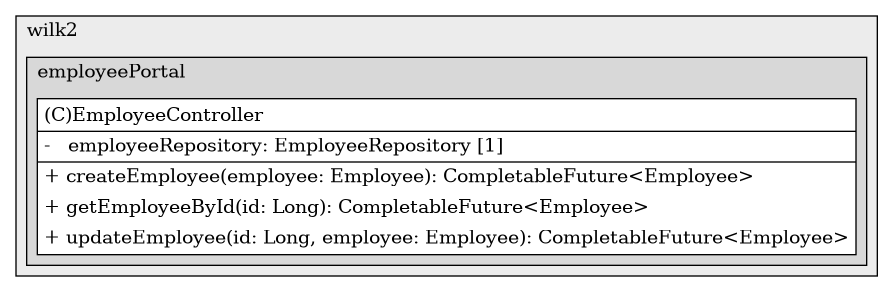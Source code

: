@startuml

/' diagram meta data start
config=StructureConfiguration;
{
  "projectClassification": {
    "searchMode": "OpenProject", // OpenProject, AllProjects
    "includedProjects": "",
    "pathEndKeywords": "*.impl",
    "isClientPath": "",
    "isClientName": "",
    "isTestPath": "",
    "isTestName": "",
    "isMappingPath": "",
    "isMappingName": "",
    "isDataAccessPath": "",
    "isDataAccessName": "",
    "isDataStructurePath": "",
    "isDataStructureName": "",
    "isInterfaceStructuresPath": "",
    "isInterfaceStructuresName": "",
    "isEntryPointPath": "",
    "isEntryPointName": "",
    "treatFinalFieldsAsMandatory": false
  },
  "graphRestriction": {
    "classPackageExcludeFilter": "",
    "classPackageIncludeFilter": "",
    "classNameExcludeFilter": "",
    "classNameIncludeFilter": "",
    "methodNameExcludeFilter": "",
    "methodNameIncludeFilter": "",
    "removeByInheritance": "", // inheritance/annotation based filtering is done in a second step
    "removeByAnnotation": "",
    "removeByClassPackage": "", // cleanup the graph after inheritance/annotation based filtering is done
    "removeByClassName": "",
    "cutMappings": false,
    "cutEnum": true,
    "cutTests": true,
    "cutClient": true,
    "cutDataAccess": false,
    "cutInterfaceStructures": false,
    "cutDataStructures": false,
    "cutGetterAndSetter": true,
    "cutConstructors": true
  },
  "graphTraversal": {
    "forwardDepth": 6,
    "backwardDepth": 6,
    "classPackageExcludeFilter": "",
    "classPackageIncludeFilter": "",
    "classNameExcludeFilter": "",
    "classNameIncludeFilter": "",
    "methodNameExcludeFilter": "",
    "methodNameIncludeFilter": "",
    "hideMappings": false,
    "hideDataStructures": false,
    "hidePrivateMethods": true,
    "hideInterfaceCalls": true, // indirection: implementation -> interface (is hidden) -> implementation
    "onlyShowApplicationEntryPoints": false, // root node is included
    "useMethodCallsForStructureDiagram": "ForwardOnly" // ForwardOnly, BothDirections, No
  },
  "details": {
    "aggregation": "GroupByClass", // ByClass, GroupByClass, None
    "showClassGenericTypes": true,
    "showMethods": true,
    "showMethodParameterNames": true,
    "showMethodParameterTypes": true,
    "showMethodReturnType": true,
    "showPackageLevels": 2,
    "showDetailedClassStructure": true
  },
  "rootClass": "com.wilk2.employeePortal.controllers.EmployeeController",
  "extensionCallbackMethod": "" // qualified.class.name#methodName - signature: public static String method(String)
}
diagram meta data end '/



digraph g {
    rankdir="TB"
    splines=polyline


'nodes
subgraph cluster_113134209 {
   	label=wilk2
	labeljust=l
	fillcolor="#ececec"
	style=filled

   subgraph cluster_566393799 {
   	label=employeePortal
	labeljust=l
	fillcolor="#d8d8d8"
	style=filled

   EmployeeController372116349[
	label=<<TABLE BORDER="1" CELLBORDER="0" CELLPADDING="4" CELLSPACING="0">
<TR><TD ALIGN="LEFT" >(C)EmployeeController</TD></TR>
<HR/>
<TR><TD ALIGN="LEFT" >-   employeeRepository: EmployeeRepository [1]</TD></TR>
<HR/>
<TR><TD ALIGN="LEFT" >+ createEmployee(employee: Employee): CompletableFuture&lt;Employee&gt;</TD></TR>
<TR><TD ALIGN="LEFT" >+ getEmployeeById(id: Long): CompletableFuture&lt;Employee&gt;</TD></TR>
<TR><TD ALIGN="LEFT" >+ updateEmployee(id: Long, employee: Employee): CompletableFuture&lt;Employee&gt;</TD></TR>
</TABLE>>
	style=filled
	margin=0
	shape=plaintext
	fillcolor="#FFFFFF"
];
}
}

'edges


}
@enduml
